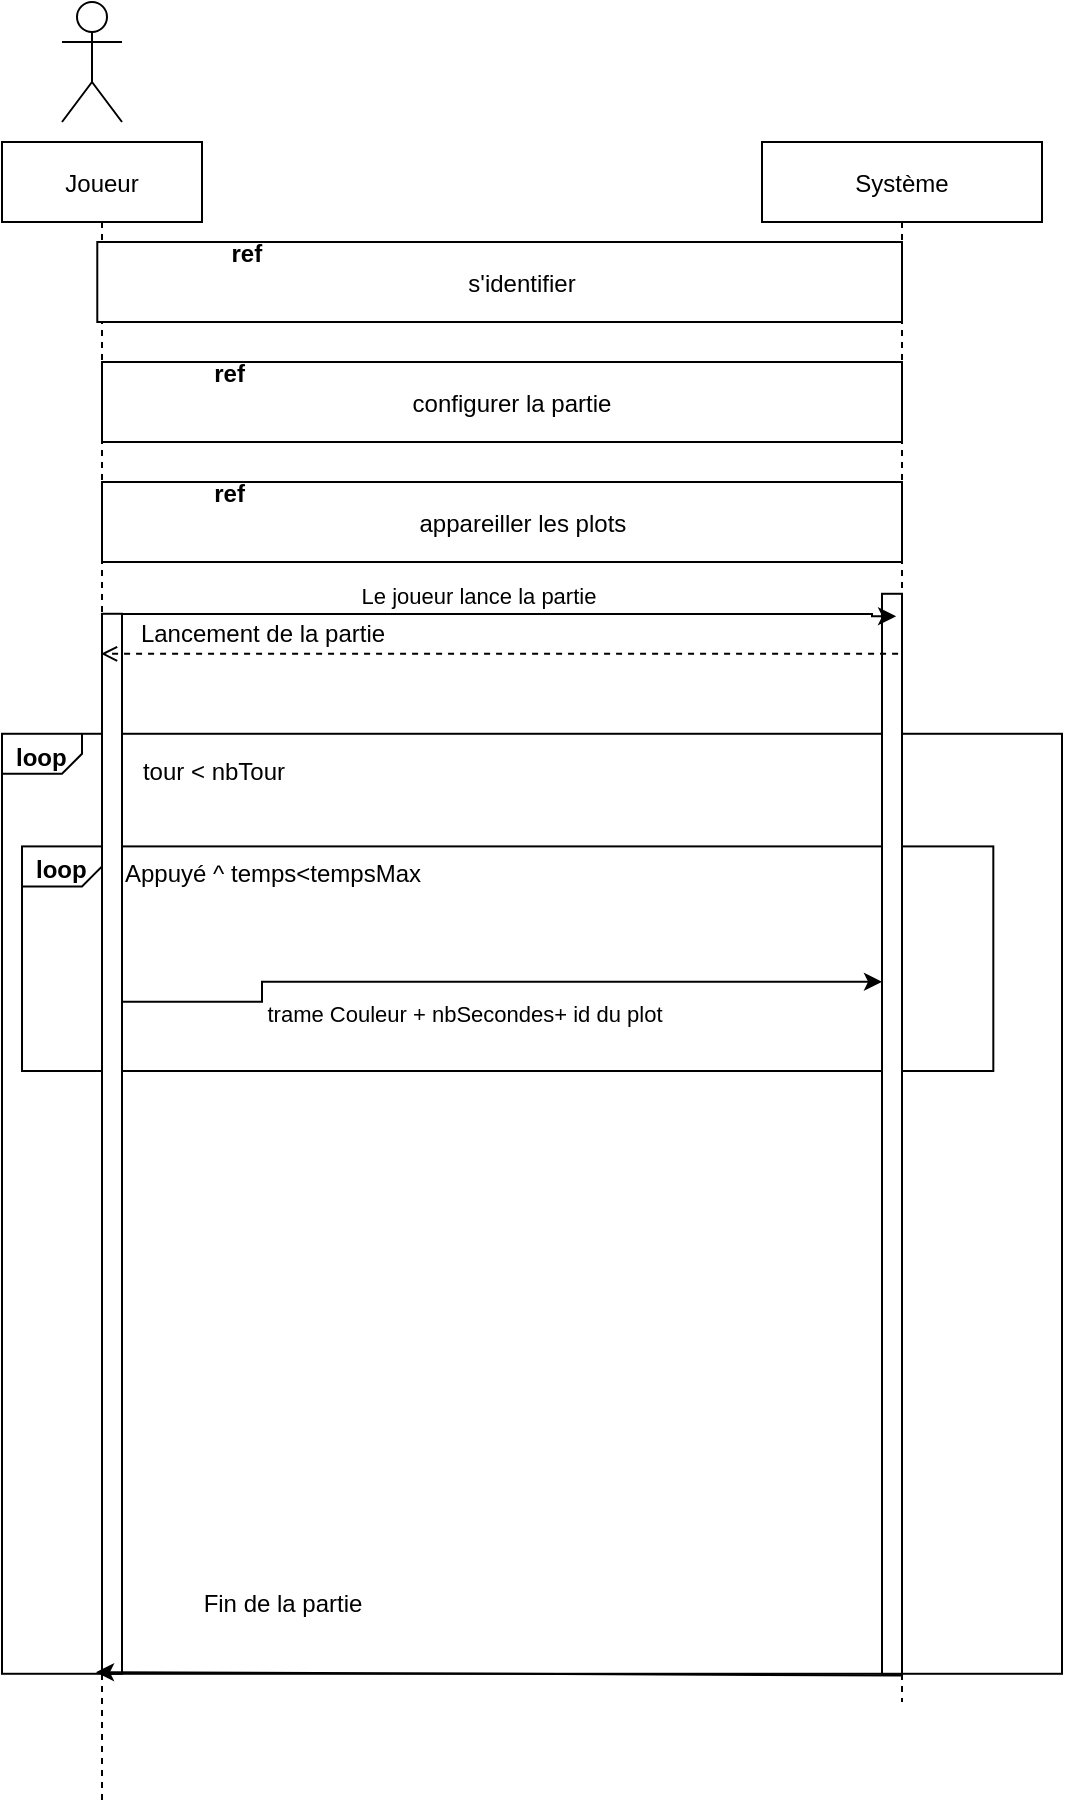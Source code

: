 <mxfile version="13.6.2" type="device"><diagram id="kgpKYQtTHZ0yAKxKKP6v" name="Page-1"><mxGraphModel dx="782" dy="1166" grid="1" gridSize="10" guides="1" tooltips="1" connect="1" arrows="1" fold="1" page="0" pageScale="1" pageWidth="850" pageHeight="1100" math="0" shadow="0"><root><mxCell id="0"/><mxCell id="1" parent="0"/><mxCell id="3nuBFxr9cyL0pnOWT2aG-1" value="Joueur" style="shape=umlLifeline;perimeter=lifelinePerimeter;container=1;collapsible=0;recursiveResize=0;rounded=0;shadow=0;strokeWidth=1;" parent="1" vertex="1"><mxGeometry x="120" y="50" width="100" height="830" as="geometry"/></mxCell><mxCell id="3nuBFxr9cyL0pnOWT2aG-5" value="Système" style="shape=umlLifeline;perimeter=lifelinePerimeter;container=0;collapsible=0;recursiveResize=0;rounded=0;shadow=0;strokeWidth=1;" parent="1" vertex="1"><mxGeometry x="500" y="50" width="140" height="780" as="geometry"/></mxCell><mxCell id="WnYoMNKaXwerHSnEDr8r-4" value="" style="shape=umlActor;verticalLabelPosition=bottom;verticalAlign=top;html=1;outlineConnect=0;" parent="1" vertex="1"><mxGeometry x="150" y="-20" width="30" height="60" as="geometry"/></mxCell><mxCell id="czbxqio23ZAVVT4ZoBKw-15" value="" style="group" parent="1" vertex="1" connectable="0"><mxGeometry x="180" y="160" width="390" height="40" as="geometry"/></mxCell><mxCell id="czbxqio23ZAVVT4ZoBKw-16" value="" style="html=1;align=left;" parent="czbxqio23ZAVVT4ZoBKw-15" vertex="1"><mxGeometry x="-10" width="400" height="40" as="geometry"/></mxCell><mxCell id="czbxqio23ZAVVT4ZoBKw-17" value="configurer la partie" style="text;align=center;fontStyle=0;verticalAlign=middle;spacingLeft=3;spacingRight=3;strokeColor=none;rotatable=0;points=[[0,0.5],[1,0.5]];portConstraint=eastwest;" parent="czbxqio23ZAVVT4ZoBKw-15" vertex="1"><mxGeometry x="141.207" y="17.111" width="107.586" height="5.778" as="geometry"/></mxCell><mxCell id="czbxqio23ZAVVT4ZoBKw-18" value="ref" style="text;align=center;fontStyle=1;verticalAlign=middle;spacingLeft=3;spacingRight=3;strokeColor=none;rotatable=0;points=[[0,0.5],[1,0.5]];portConstraint=eastwest;" parent="czbxqio23ZAVVT4ZoBKw-15" vertex="1"><mxGeometry y="2.222" width="107.586" height="5.778" as="geometry"/></mxCell><mxCell id="czbxqio23ZAVVT4ZoBKw-20" value="" style="group" parent="1" vertex="1" connectable="0"><mxGeometry x="190" y="100" width="380" height="40" as="geometry"/></mxCell><mxCell id="czbxqio23ZAVVT4ZoBKw-21" value="" style="html=1;align=left;" parent="czbxqio23ZAVVT4ZoBKw-20" vertex="1"><mxGeometry x="-22.353" width="402.353" height="40" as="geometry"/></mxCell><mxCell id="czbxqio23ZAVVT4ZoBKw-22" value="s'identifier" style="text;align=center;fontStyle=0;verticalAlign=middle;spacingLeft=3;spacingRight=3;strokeColor=none;rotatable=0;points=[[0,0.5],[1,0.5]];portConstraint=eastwest;" parent="czbxqio23ZAVVT4ZoBKw-20" vertex="1"><mxGeometry x="137.586" y="17.111" width="104.828" height="5.778" as="geometry"/></mxCell><mxCell id="czbxqio23ZAVVT4ZoBKw-23" value="ref" style="text;align=center;fontStyle=1;verticalAlign=middle;spacingLeft=3;spacingRight=3;strokeColor=none;rotatable=0;points=[[0,0.5],[1,0.5]];portConstraint=eastwest;" parent="czbxqio23ZAVVT4ZoBKw-20" vertex="1"><mxGeometry y="2.222" width="104.828" height="5.778" as="geometry"/></mxCell><mxCell id="WnYoMNKaXwerHSnEDr8r-5" value="" style="html=1;shape=mxgraph.sysml.package;labelX=40;whiteSpace=wrap;align=center;fillColor=none;" parent="1" vertex="1"><mxGeometry x="120" y="345.89" width="530" height="470" as="geometry"/></mxCell><mxCell id="WnYoMNKaXwerHSnEDr8r-14" value="" style="html=1;shape=mxgraph.sysml.package;labelX=40;whiteSpace=wrap;align=center;fillColor=none;" parent="WnYoMNKaXwerHSnEDr8r-5" vertex="1"><mxGeometry x="10.004" y="56.312" width="485.657" height="112.307" as="geometry"/></mxCell><mxCell id="ZNe2NaBN33V6ErHDan2x-3" value="" style="html=1;points=[];perimeter=orthogonalPerimeter;" parent="WnYoMNKaXwerHSnEDr8r-5" vertex="1"><mxGeometry x="440" y="-70" width="10" height="540" as="geometry"/></mxCell><mxCell id="WnYoMNKaXwerHSnEDr8r-7" value="tour &amp;lt; nbTour" style="text;html=1;strokeColor=none;fillColor=none;align=center;verticalAlign=middle;whiteSpace=wrap;rounded=0;" parent="WnYoMNKaXwerHSnEDr8r-5" vertex="1"><mxGeometry x="58.889" width="94.222" height="37.436" as="geometry"/></mxCell><mxCell id="WnYoMNKaXwerHSnEDr8r-6" value="loop" style="html=1;align=left;verticalAlign=top;labelPosition=left;verticalLabelPosition=top;labelBackgroundColor=none;spacingLeft=5;spacingTop=-2;fontStyle=1;" parent="WnYoMNKaXwerHSnEDr8r-5" connectable="0" vertex="1"><mxGeometry as="geometry"/></mxCell><mxCell id="WnYoMNKaXwerHSnEDr8r-15" value="loop" style="html=1;align=left;verticalAlign=top;labelPosition=left;verticalLabelPosition=top;labelBackgroundColor=none;spacingLeft=5;spacingTop=-2;fontStyle=1;" parent="WnYoMNKaXwerHSnEDr8r-5" connectable="0" vertex="1"><mxGeometry x="10.004" y="56.312" as="geometry"/></mxCell><mxCell id="WnYoMNKaXwerHSnEDr8r-16" value="Appuyé ^ temps&amp;lt;tempsMax" style="text;html=1;strokeColor=none;fillColor=none;align=center;verticalAlign=middle;whiteSpace=wrap;rounded=0;" parent="WnYoMNKaXwerHSnEDr8r-5" vertex="1"><mxGeometry x="44.15" y="62.731" width="183.47" height="15.315" as="geometry"/></mxCell><mxCell id="WnYoMNKaXwerHSnEDr8r-26" value="Le joueur lance la partie" style="verticalAlign=bottom;html=1;endArrow=classic;edgeStyle=orthogonalEdgeStyle;rounded=0;exitX=0.5;exitY=0.222;exitDx=0;exitDy=0;exitPerimeter=0;endFill=1;entryX=0.479;entryY=0.304;entryDx=0;entryDy=0;entryPerimeter=0;" parent="1" edge="1" target="3nuBFxr9cyL0pnOWT2aG-5"><mxGeometry x="-0.012" relative="1" as="geometry"><mxPoint x="170" y="303.55" as="sourcePoint"/><mxPoint x="350" y="285.89" as="targetPoint"/><Array as="points"><mxPoint x="170" y="286"/><mxPoint x="555" y="286"/><mxPoint x="555" y="287"/></Array><mxPoint as="offset"/></mxGeometry></mxCell><mxCell id="WnYoMNKaXwerHSnEDr8r-25" style="edgeStyle=orthogonalEdgeStyle;rounded=0;orthogonalLoop=1;jettySize=auto;html=1;exitX=0.5;exitY=1;exitDx=0;exitDy=0;exitPerimeter=0;" parent="1" edge="1"><mxGeometry relative="1" as="geometry"><mxPoint x="375" y="745.89" as="sourcePoint"/><mxPoint x="375" y="745.89" as="targetPoint"/></mxGeometry></mxCell><mxCell id="WnYoMNKaXwerHSnEDr8r-30" value="Lancement de la partie" style="text;html=1;align=center;verticalAlign=middle;resizable=0;points=[];autosize=1;strokeColor=none;fillColor=none;" parent="1" vertex="1"><mxGeometry x="175" y="280.89" width="150" height="30" as="geometry"/></mxCell><mxCell id="WnYoMNKaXwerHSnEDr8r-33" value="Fin de la partie" style="text;html=1;align=center;verticalAlign=middle;resizable=0;points=[];autosize=1;strokeColor=none;fillColor=none;" parent="1" vertex="1"><mxGeometry x="210" y="765.89" width="100" height="30" as="geometry"/></mxCell><mxCell id="ZNe2NaBN33V6ErHDan2x-5" value="" style="html=1;points=[];perimeter=orthogonalPerimeter;" parent="1" vertex="1"><mxGeometry x="170" y="285.89" width="10" height="530" as="geometry"/></mxCell><mxCell id="WnYoMNKaXwerHSnEDr8r-32" value="" style="endArrow=classic;html=1;rounded=0;entryX=0.47;entryY=0.982;entryDx=0;entryDy=0;entryPerimeter=0;exitX=0.5;exitY=0.983;exitDx=0;exitDy=0;exitPerimeter=0;" parent="1" edge="1" source="3nuBFxr9cyL0pnOWT2aG-5"><mxGeometry width="50" height="50" relative="1" as="geometry"><mxPoint x="560" y="815" as="sourcePoint"/><mxPoint x="167" y="815.09" as="targetPoint"/><Array as="points"/></mxGeometry></mxCell><mxCell id="WnYoMNKaXwerHSnEDr8r-28" value="" style="endArrow=open;html=1;rounded=0;exitX=0.486;exitY=0.328;exitDx=0;exitDy=0;exitPerimeter=0;dashed=1;endFill=0;" parent="1" source="3nuBFxr9cyL0pnOWT2aG-5" edge="1"><mxGeometry width="50" height="50" relative="1" as="geometry"><mxPoint x="357" y="306.67" as="sourcePoint"/><mxPoint x="169.5" y="305.89" as="targetPoint"/><Array as="points"><mxPoint x="200" y="305.89"/></Array></mxGeometry></mxCell><mxCell id="xJt_3-qgVv-JPGMU0Qfo-1" value="" style="group" parent="1" vertex="1" connectable="0"><mxGeometry x="180" y="220" width="390" height="40" as="geometry"/></mxCell><mxCell id="xJt_3-qgVv-JPGMU0Qfo-2" value="" style="html=1;align=left;" parent="xJt_3-qgVv-JPGMU0Qfo-1" vertex="1"><mxGeometry x="-10" width="400" height="40" as="geometry"/></mxCell><mxCell id="xJt_3-qgVv-JPGMU0Qfo-4" value="ref" style="text;align=center;fontStyle=1;verticalAlign=middle;spacingLeft=3;spacingRight=3;strokeColor=none;rotatable=0;points=[[0,0.5],[1,0.5]];portConstraint=eastwest;" parent="xJt_3-qgVv-JPGMU0Qfo-1" vertex="1"><mxGeometry y="2.222" width="107.586" height="5.778" as="geometry"/></mxCell><mxCell id="xJt_3-qgVv-JPGMU0Qfo-3" value="appareiller les plots" style="text;align=center;fontStyle=0;verticalAlign=middle;spacingLeft=3;spacingRight=3;strokeColor=none;rotatable=0;points=[[0,0.5],[1,0.5]];portConstraint=eastwest;" parent="xJt_3-qgVv-JPGMU0Qfo-1" vertex="1"><mxGeometry x="146.663" y="12.11" width="107.594" height="15.78" as="geometry"/></mxCell><mxCell id="q-I6Nqeb_Ti0k3V22-E3-2" value="trame Couleur + nbSecondes+ id du plot" style="verticalAlign=bottom;html=1;endArrow=classic;edgeStyle=orthogonalEdgeStyle;rounded=0;exitX=1;exitY=0.366;exitDx=0;exitDy=0;exitPerimeter=0;endFill=1;" edge="1" parent="1" source="ZNe2NaBN33V6ErHDan2x-5" target="ZNe2NaBN33V6ErHDan2x-3"><mxGeometry x="-0.105" y="-20" relative="1" as="geometry"><mxPoint x="250" y="483.2" as="sourcePoint"/><mxPoint x="460" y="470" as="targetPoint"/><Array as="points"><mxPoint x="250" y="479.89"/><mxPoint x="250" y="469.89"/></Array><mxPoint x="7" y="5" as="offset"/></mxGeometry></mxCell></root></mxGraphModel></diagram></mxfile>